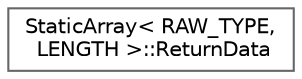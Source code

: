 digraph "Graphical Class Hierarchy"
{
 // LATEX_PDF_SIZE
  bgcolor="transparent";
  edge [fontname=Helvetica,fontsize=10,labelfontname=Helvetica,labelfontsize=10];
  node [fontname=Helvetica,fontsize=10,shape=box,height=0.2,width=0.4];
  rankdir="LR";
  Node0 [id="Node000000",label="StaticArray\< RAW_TYPE,\l LENGTH \>::ReturnData",height=0.2,width=0.4,color="grey40", fillcolor="white", style="filled",URL="$struct_static_array_1_1_return_data.html",tooltip=" "];
}
